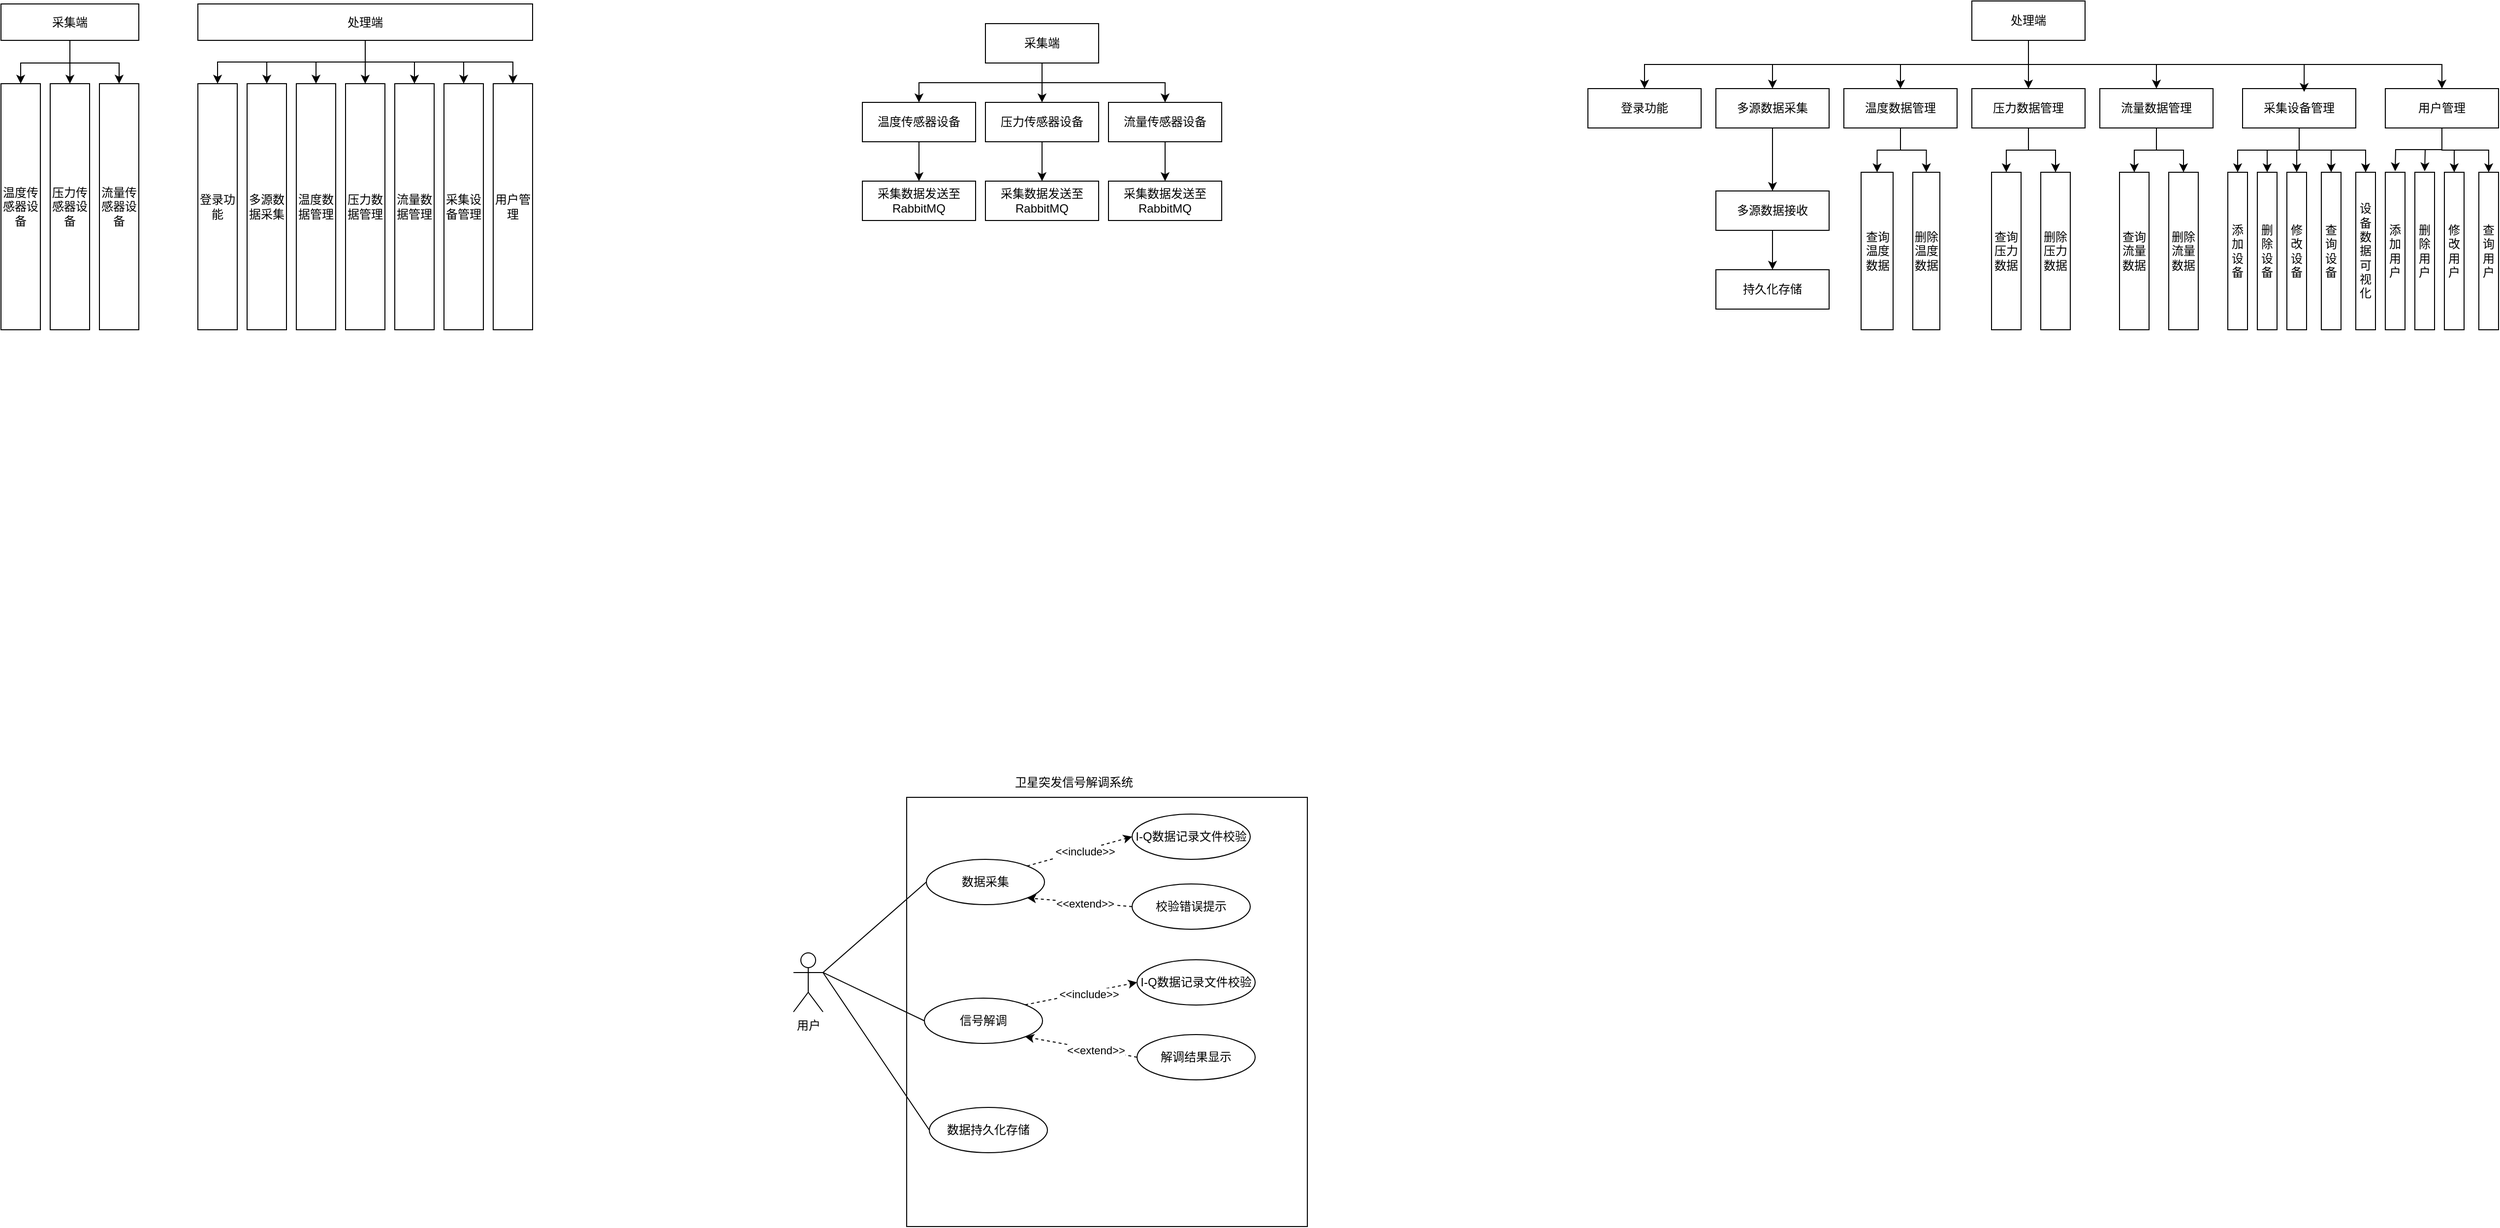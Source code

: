<mxfile version="26.3.0">
  <diagram name="第 1 页" id="yqkmy5sBXUVOjIypKYsF">
    <mxGraphModel dx="766" dy="620" grid="0" gridSize="10" guides="1" tooltips="1" connect="1" arrows="1" fold="1" page="1" pageScale="1" pageWidth="827" pageHeight="1169" math="0" shadow="0">
      <root>
        <mxCell id="0" />
        <mxCell id="1" parent="0" />
        <mxCell id="jaOJm7M-wQFjWifymBQV-4" value="" style="rounded=0;whiteSpace=wrap;html=1;" vertex="1" parent="1">
          <mxGeometry x="1000" y="1386" width="407" height="436" as="geometry" />
        </mxCell>
        <mxCell id="YVTTXJFYwQfTiN0i_-cF-1" value="登录功能" style="rounded=0;whiteSpace=wrap;html=1;" parent="1" vertex="1">
          <mxGeometry x="280" y="661" width="40" height="250" as="geometry" />
        </mxCell>
        <mxCell id="YVTTXJFYwQfTiN0i_-cF-2" value="多源数据采集" style="rounded=0;whiteSpace=wrap;html=1;" parent="1" vertex="1">
          <mxGeometry x="330" y="661" width="40" height="250" as="geometry" />
        </mxCell>
        <mxCell id="YVTTXJFYwQfTiN0i_-cF-3" value="温度数据管理" style="rounded=0;whiteSpace=wrap;html=1;" parent="1" vertex="1">
          <mxGeometry x="380" y="661" width="40" height="250" as="geometry" />
        </mxCell>
        <mxCell id="YVTTXJFYwQfTiN0i_-cF-4" value="压力数据管理" style="rounded=0;whiteSpace=wrap;html=1;" parent="1" vertex="1">
          <mxGeometry x="430" y="661" width="40" height="250" as="geometry" />
        </mxCell>
        <mxCell id="YVTTXJFYwQfTiN0i_-cF-5" value="流量数据管理" style="rounded=0;whiteSpace=wrap;html=1;" parent="1" vertex="1">
          <mxGeometry x="480" y="661" width="40" height="250" as="geometry" />
        </mxCell>
        <mxCell id="YVTTXJFYwQfTiN0i_-cF-6" value="采集设备管理" style="rounded=0;whiteSpace=wrap;html=1;" parent="1" vertex="1">
          <mxGeometry x="530" y="661" width="40" height="250" as="geometry" />
        </mxCell>
        <mxCell id="YVTTXJFYwQfTiN0i_-cF-7" value="用户管理" style="rounded=0;whiteSpace=wrap;html=1;" parent="1" vertex="1">
          <mxGeometry x="580" y="661" width="40" height="250" as="geometry" />
        </mxCell>
        <mxCell id="YVTTXJFYwQfTiN0i_-cF-8" value="温度传感器设备" style="rounded=0;whiteSpace=wrap;html=1;" parent="1" vertex="1">
          <mxGeometry x="80" y="661" width="40" height="250" as="geometry" />
        </mxCell>
        <mxCell id="YVTTXJFYwQfTiN0i_-cF-9" value="压力传感器设备" style="rounded=0;whiteSpace=wrap;html=1;" parent="1" vertex="1">
          <mxGeometry x="130" y="661" width="40" height="250" as="geometry" />
        </mxCell>
        <mxCell id="YVTTXJFYwQfTiN0i_-cF-10" value="流量传感器设备" style="rounded=0;whiteSpace=wrap;html=1;" parent="1" vertex="1">
          <mxGeometry x="180" y="661" width="40" height="250" as="geometry" />
        </mxCell>
        <mxCell id="YVTTXJFYwQfTiN0i_-cF-14" style="edgeStyle=orthogonalEdgeStyle;rounded=0;orthogonalLoop=1;jettySize=auto;html=1;exitX=0.5;exitY=1;exitDx=0;exitDy=0;entryX=0.5;entryY=0;entryDx=0;entryDy=0;" parent="1" source="YVTTXJFYwQfTiN0i_-cF-12" target="YVTTXJFYwQfTiN0i_-cF-8" edge="1">
          <mxGeometry relative="1" as="geometry">
            <Array as="points">
              <mxPoint x="150" y="640" />
              <mxPoint x="100" y="640" />
            </Array>
          </mxGeometry>
        </mxCell>
        <mxCell id="YVTTXJFYwQfTiN0i_-cF-15" style="edgeStyle=orthogonalEdgeStyle;rounded=0;orthogonalLoop=1;jettySize=auto;html=1;exitX=0.5;exitY=1;exitDx=0;exitDy=0;" parent="1" source="YVTTXJFYwQfTiN0i_-cF-12" target="YVTTXJFYwQfTiN0i_-cF-9" edge="1">
          <mxGeometry relative="1" as="geometry" />
        </mxCell>
        <mxCell id="YVTTXJFYwQfTiN0i_-cF-16" style="edgeStyle=orthogonalEdgeStyle;rounded=0;orthogonalLoop=1;jettySize=auto;html=1;exitX=0.5;exitY=1;exitDx=0;exitDy=0;" parent="1" source="YVTTXJFYwQfTiN0i_-cF-12" target="YVTTXJFYwQfTiN0i_-cF-10" edge="1">
          <mxGeometry relative="1" as="geometry">
            <Array as="points">
              <mxPoint x="150" y="640" />
              <mxPoint x="200" y="640" />
            </Array>
          </mxGeometry>
        </mxCell>
        <mxCell id="YVTTXJFYwQfTiN0i_-cF-12" value="采集端" style="rounded=0;whiteSpace=wrap;html=1;" parent="1" vertex="1">
          <mxGeometry x="80" y="580" width="140" height="37" as="geometry" />
        </mxCell>
        <mxCell id="YVTTXJFYwQfTiN0i_-cF-17" style="edgeStyle=orthogonalEdgeStyle;rounded=0;orthogonalLoop=1;jettySize=auto;html=1;exitX=0.5;exitY=1;exitDx=0;exitDy=0;entryX=0.5;entryY=0;entryDx=0;entryDy=0;" parent="1" source="YVTTXJFYwQfTiN0i_-cF-13" target="YVTTXJFYwQfTiN0i_-cF-1" edge="1">
          <mxGeometry relative="1" as="geometry" />
        </mxCell>
        <mxCell id="YVTTXJFYwQfTiN0i_-cF-18" style="edgeStyle=orthogonalEdgeStyle;rounded=0;orthogonalLoop=1;jettySize=auto;html=1;exitX=0.5;exitY=1;exitDx=0;exitDy=0;entryX=0.5;entryY=0;entryDx=0;entryDy=0;" parent="1" source="YVTTXJFYwQfTiN0i_-cF-13" target="YVTTXJFYwQfTiN0i_-cF-2" edge="1">
          <mxGeometry relative="1" as="geometry" />
        </mxCell>
        <mxCell id="YVTTXJFYwQfTiN0i_-cF-19" style="edgeStyle=orthogonalEdgeStyle;rounded=0;orthogonalLoop=1;jettySize=auto;html=1;exitX=0.5;exitY=1;exitDx=0;exitDy=0;entryX=0.5;entryY=0;entryDx=0;entryDy=0;" parent="1" source="YVTTXJFYwQfTiN0i_-cF-13" target="YVTTXJFYwQfTiN0i_-cF-3" edge="1">
          <mxGeometry relative="1" as="geometry" />
        </mxCell>
        <mxCell id="YVTTXJFYwQfTiN0i_-cF-20" style="edgeStyle=orthogonalEdgeStyle;rounded=0;orthogonalLoop=1;jettySize=auto;html=1;exitX=0.5;exitY=1;exitDx=0;exitDy=0;entryX=0.5;entryY=0;entryDx=0;entryDy=0;" parent="1" source="YVTTXJFYwQfTiN0i_-cF-13" target="YVTTXJFYwQfTiN0i_-cF-4" edge="1">
          <mxGeometry relative="1" as="geometry" />
        </mxCell>
        <mxCell id="YVTTXJFYwQfTiN0i_-cF-21" style="edgeStyle=orthogonalEdgeStyle;rounded=0;orthogonalLoop=1;jettySize=auto;html=1;exitX=0.5;exitY=1;exitDx=0;exitDy=0;entryX=0.5;entryY=0;entryDx=0;entryDy=0;" parent="1" source="YVTTXJFYwQfTiN0i_-cF-13" target="YVTTXJFYwQfTiN0i_-cF-5" edge="1">
          <mxGeometry relative="1" as="geometry" />
        </mxCell>
        <mxCell id="YVTTXJFYwQfTiN0i_-cF-22" style="edgeStyle=orthogonalEdgeStyle;rounded=0;orthogonalLoop=1;jettySize=auto;html=1;exitX=0.5;exitY=1;exitDx=0;exitDy=0;entryX=0.5;entryY=0;entryDx=0;entryDy=0;" parent="1" source="YVTTXJFYwQfTiN0i_-cF-13" target="YVTTXJFYwQfTiN0i_-cF-6" edge="1">
          <mxGeometry relative="1" as="geometry" />
        </mxCell>
        <mxCell id="YVTTXJFYwQfTiN0i_-cF-23" style="edgeStyle=orthogonalEdgeStyle;rounded=0;orthogonalLoop=1;jettySize=auto;html=1;exitX=0.5;exitY=1;exitDx=0;exitDy=0;entryX=0.5;entryY=0;entryDx=0;entryDy=0;" parent="1" source="YVTTXJFYwQfTiN0i_-cF-13" target="YVTTXJFYwQfTiN0i_-cF-7" edge="1">
          <mxGeometry relative="1" as="geometry" />
        </mxCell>
        <mxCell id="YVTTXJFYwQfTiN0i_-cF-13" value="处理端" style="rounded=0;whiteSpace=wrap;html=1;" parent="1" vertex="1">
          <mxGeometry x="280" y="580" width="340" height="37" as="geometry" />
        </mxCell>
        <mxCell id="YVTTXJFYwQfTiN0i_-cF-55" style="edgeStyle=orthogonalEdgeStyle;rounded=0;orthogonalLoop=1;jettySize=auto;html=1;exitX=0.5;exitY=1;exitDx=0;exitDy=0;entryX=0.5;entryY=0;entryDx=0;entryDy=0;" parent="1" source="YVTTXJFYwQfTiN0i_-cF-31" target="YVTTXJFYwQfTiN0i_-cF-49" edge="1">
          <mxGeometry relative="1" as="geometry" />
        </mxCell>
        <mxCell id="YVTTXJFYwQfTiN0i_-cF-31" value="温度传感器设备" style="rounded=0;whiteSpace=wrap;html=1;" parent="1" vertex="1">
          <mxGeometry x="955" y="680" width="115" height="40" as="geometry" />
        </mxCell>
        <mxCell id="YVTTXJFYwQfTiN0i_-cF-56" style="edgeStyle=orthogonalEdgeStyle;rounded=0;orthogonalLoop=1;jettySize=auto;html=1;exitX=0.5;exitY=1;exitDx=0;exitDy=0;entryX=0.5;entryY=0;entryDx=0;entryDy=0;" parent="1" source="YVTTXJFYwQfTiN0i_-cF-46" target="YVTTXJFYwQfTiN0i_-cF-50" edge="1">
          <mxGeometry relative="1" as="geometry" />
        </mxCell>
        <mxCell id="YVTTXJFYwQfTiN0i_-cF-46" value="压力传感器设备" style="rounded=0;whiteSpace=wrap;html=1;" parent="1" vertex="1">
          <mxGeometry x="1080" y="680" width="115" height="40" as="geometry" />
        </mxCell>
        <mxCell id="YVTTXJFYwQfTiN0i_-cF-57" style="edgeStyle=orthogonalEdgeStyle;rounded=0;orthogonalLoop=1;jettySize=auto;html=1;exitX=0.5;exitY=1;exitDx=0;exitDy=0;entryX=0.5;entryY=0;entryDx=0;entryDy=0;" parent="1" source="YVTTXJFYwQfTiN0i_-cF-47" target="YVTTXJFYwQfTiN0i_-cF-51" edge="1">
          <mxGeometry relative="1" as="geometry" />
        </mxCell>
        <mxCell id="YVTTXJFYwQfTiN0i_-cF-47" value="流量传感器设备" style="rounded=0;whiteSpace=wrap;html=1;" parent="1" vertex="1">
          <mxGeometry x="1205" y="680" width="115" height="40" as="geometry" />
        </mxCell>
        <mxCell id="YVTTXJFYwQfTiN0i_-cF-52" style="edgeStyle=orthogonalEdgeStyle;rounded=0;orthogonalLoop=1;jettySize=auto;html=1;exitX=0.5;exitY=1;exitDx=0;exitDy=0;entryX=0.5;entryY=0;entryDx=0;entryDy=0;" parent="1" source="YVTTXJFYwQfTiN0i_-cF-48" target="YVTTXJFYwQfTiN0i_-cF-46" edge="1">
          <mxGeometry relative="1" as="geometry" />
        </mxCell>
        <mxCell id="YVTTXJFYwQfTiN0i_-cF-53" style="edgeStyle=orthogonalEdgeStyle;rounded=0;orthogonalLoop=1;jettySize=auto;html=1;exitX=0.5;exitY=1;exitDx=0;exitDy=0;entryX=0.5;entryY=0;entryDx=0;entryDy=0;" parent="1" source="YVTTXJFYwQfTiN0i_-cF-48" target="YVTTXJFYwQfTiN0i_-cF-31" edge="1">
          <mxGeometry relative="1" as="geometry" />
        </mxCell>
        <mxCell id="YVTTXJFYwQfTiN0i_-cF-54" style="edgeStyle=orthogonalEdgeStyle;rounded=0;orthogonalLoop=1;jettySize=auto;html=1;exitX=0.5;exitY=1;exitDx=0;exitDy=0;entryX=0.5;entryY=0;entryDx=0;entryDy=0;" parent="1" source="YVTTXJFYwQfTiN0i_-cF-48" target="YVTTXJFYwQfTiN0i_-cF-47" edge="1">
          <mxGeometry relative="1" as="geometry" />
        </mxCell>
        <mxCell id="YVTTXJFYwQfTiN0i_-cF-48" value="采集端" style="rounded=0;whiteSpace=wrap;html=1;" parent="1" vertex="1">
          <mxGeometry x="1080" y="600" width="115" height="40" as="geometry" />
        </mxCell>
        <mxCell id="YVTTXJFYwQfTiN0i_-cF-49" value="采集数据发送至RabbitMQ" style="rounded=0;whiteSpace=wrap;html=1;" parent="1" vertex="1">
          <mxGeometry x="955" y="760" width="115" height="40" as="geometry" />
        </mxCell>
        <mxCell id="YVTTXJFYwQfTiN0i_-cF-50" value="采集数据发送至RabbitMQ" style="rounded=0;whiteSpace=wrap;html=1;" parent="1" vertex="1">
          <mxGeometry x="1080" y="760" width="115" height="40" as="geometry" />
        </mxCell>
        <mxCell id="YVTTXJFYwQfTiN0i_-cF-51" value="采集数据发送至RabbitMQ" style="rounded=0;whiteSpace=wrap;html=1;" parent="1" vertex="1">
          <mxGeometry x="1205" y="760" width="115" height="40" as="geometry" />
        </mxCell>
        <mxCell id="YVTTXJFYwQfTiN0i_-cF-91" style="edgeStyle=orthogonalEdgeStyle;rounded=0;orthogonalLoop=1;jettySize=auto;html=1;exitX=0.5;exitY=1;exitDx=0;exitDy=0;entryX=0.5;entryY=0;entryDx=0;entryDy=0;" parent="1" source="YVTTXJFYwQfTiN0i_-cF-58" target="YVTTXJFYwQfTiN0i_-cF-60" edge="1">
          <mxGeometry relative="1" as="geometry" />
        </mxCell>
        <mxCell id="YVTTXJFYwQfTiN0i_-cF-92" style="edgeStyle=orthogonalEdgeStyle;rounded=0;orthogonalLoop=1;jettySize=auto;html=1;exitX=0.5;exitY=1;exitDx=0;exitDy=0;entryX=0.5;entryY=0;entryDx=0;entryDy=0;" parent="1" source="YVTTXJFYwQfTiN0i_-cF-58" target="YVTTXJFYwQfTiN0i_-cF-59" edge="1">
          <mxGeometry relative="1" as="geometry" />
        </mxCell>
        <mxCell id="YVTTXJFYwQfTiN0i_-cF-93" style="edgeStyle=orthogonalEdgeStyle;rounded=0;orthogonalLoop=1;jettySize=auto;html=1;exitX=0.5;exitY=1;exitDx=0;exitDy=0;entryX=0.5;entryY=0;entryDx=0;entryDy=0;" parent="1" source="YVTTXJFYwQfTiN0i_-cF-58" target="YVTTXJFYwQfTiN0i_-cF-61" edge="1">
          <mxGeometry relative="1" as="geometry" />
        </mxCell>
        <mxCell id="YVTTXJFYwQfTiN0i_-cF-94" style="edgeStyle=orthogonalEdgeStyle;rounded=0;orthogonalLoop=1;jettySize=auto;html=1;exitX=0.5;exitY=1;exitDx=0;exitDy=0;entryX=0.5;entryY=0;entryDx=0;entryDy=0;" parent="1" source="YVTTXJFYwQfTiN0i_-cF-58" target="YVTTXJFYwQfTiN0i_-cF-62" edge="1">
          <mxGeometry relative="1" as="geometry" />
        </mxCell>
        <mxCell id="YVTTXJFYwQfTiN0i_-cF-95" style="edgeStyle=orthogonalEdgeStyle;rounded=0;orthogonalLoop=1;jettySize=auto;html=1;exitX=0.5;exitY=1;exitDx=0;exitDy=0;entryX=0.5;entryY=0;entryDx=0;entryDy=0;" parent="1" source="YVTTXJFYwQfTiN0i_-cF-58" target="YVTTXJFYwQfTiN0i_-cF-63" edge="1">
          <mxGeometry relative="1" as="geometry" />
        </mxCell>
        <mxCell id="YVTTXJFYwQfTiN0i_-cF-97" style="edgeStyle=orthogonalEdgeStyle;rounded=0;orthogonalLoop=1;jettySize=auto;html=1;exitX=0.5;exitY=1;exitDx=0;exitDy=0;entryX=0.5;entryY=0;entryDx=0;entryDy=0;" parent="1" source="YVTTXJFYwQfTiN0i_-cF-58" target="YVTTXJFYwQfTiN0i_-cF-65" edge="1">
          <mxGeometry relative="1" as="geometry" />
        </mxCell>
        <mxCell id="YVTTXJFYwQfTiN0i_-cF-58" value="处理端" style="rounded=0;whiteSpace=wrap;html=1;" parent="1" vertex="1">
          <mxGeometry x="2082" y="577" width="115" height="40" as="geometry" />
        </mxCell>
        <mxCell id="YVTTXJFYwQfTiN0i_-cF-59" value="登录功能" style="rounded=0;whiteSpace=wrap;html=1;" parent="1" vertex="1">
          <mxGeometry x="1692" y="666" width="115" height="40" as="geometry" />
        </mxCell>
        <mxCell id="YVTTXJFYwQfTiN0i_-cF-98" style="edgeStyle=orthogonalEdgeStyle;rounded=0;orthogonalLoop=1;jettySize=auto;html=1;exitX=0.5;exitY=1;exitDx=0;exitDy=0;" parent="1" source="YVTTXJFYwQfTiN0i_-cF-60" target="YVTTXJFYwQfTiN0i_-cF-88" edge="1">
          <mxGeometry relative="1" as="geometry" />
        </mxCell>
        <mxCell id="YVTTXJFYwQfTiN0i_-cF-60" value="多源数据采集" style="rounded=0;whiteSpace=wrap;html=1;" parent="1" vertex="1">
          <mxGeometry x="1822" y="666" width="115" height="40" as="geometry" />
        </mxCell>
        <mxCell id="YVTTXJFYwQfTiN0i_-cF-100" style="edgeStyle=orthogonalEdgeStyle;rounded=0;orthogonalLoop=1;jettySize=auto;html=1;exitX=0.5;exitY=1;exitDx=0;exitDy=0;entryX=0.5;entryY=0;entryDx=0;entryDy=0;" parent="1" source="YVTTXJFYwQfTiN0i_-cF-61" target="YVTTXJFYwQfTiN0i_-cF-84" edge="1">
          <mxGeometry relative="1" as="geometry" />
        </mxCell>
        <mxCell id="YVTTXJFYwQfTiN0i_-cF-101" style="edgeStyle=orthogonalEdgeStyle;rounded=0;orthogonalLoop=1;jettySize=auto;html=1;exitX=0.5;exitY=1;exitDx=0;exitDy=0;entryX=0.5;entryY=0;entryDx=0;entryDy=0;" parent="1" source="YVTTXJFYwQfTiN0i_-cF-61" target="YVTTXJFYwQfTiN0i_-cF-85" edge="1">
          <mxGeometry relative="1" as="geometry" />
        </mxCell>
        <mxCell id="YVTTXJFYwQfTiN0i_-cF-61" value="温度数据管理" style="rounded=0;whiteSpace=wrap;html=1;" parent="1" vertex="1">
          <mxGeometry x="1952" y="666" width="115" height="40" as="geometry" />
        </mxCell>
        <mxCell id="YVTTXJFYwQfTiN0i_-cF-102" style="edgeStyle=orthogonalEdgeStyle;rounded=0;orthogonalLoop=1;jettySize=auto;html=1;exitX=0.5;exitY=1;exitDx=0;exitDy=0;entryX=0.5;entryY=0;entryDx=0;entryDy=0;" parent="1" source="YVTTXJFYwQfTiN0i_-cF-62" target="YVTTXJFYwQfTiN0i_-cF-82" edge="1">
          <mxGeometry relative="1" as="geometry" />
        </mxCell>
        <mxCell id="YVTTXJFYwQfTiN0i_-cF-103" style="edgeStyle=orthogonalEdgeStyle;rounded=0;orthogonalLoop=1;jettySize=auto;html=1;exitX=0.5;exitY=1;exitDx=0;exitDy=0;entryX=0.5;entryY=0;entryDx=0;entryDy=0;" parent="1" source="YVTTXJFYwQfTiN0i_-cF-62" target="YVTTXJFYwQfTiN0i_-cF-83" edge="1">
          <mxGeometry relative="1" as="geometry" />
        </mxCell>
        <mxCell id="YVTTXJFYwQfTiN0i_-cF-62" value="压力数据管理" style="rounded=0;whiteSpace=wrap;html=1;" parent="1" vertex="1">
          <mxGeometry x="2082" y="666" width="115" height="40" as="geometry" />
        </mxCell>
        <mxCell id="YVTTXJFYwQfTiN0i_-cF-104" style="edgeStyle=orthogonalEdgeStyle;rounded=0;orthogonalLoop=1;jettySize=auto;html=1;exitX=0.5;exitY=1;exitDx=0;exitDy=0;entryX=0.5;entryY=0;entryDx=0;entryDy=0;" parent="1" source="YVTTXJFYwQfTiN0i_-cF-63" target="YVTTXJFYwQfTiN0i_-cF-80" edge="1">
          <mxGeometry relative="1" as="geometry" />
        </mxCell>
        <mxCell id="YVTTXJFYwQfTiN0i_-cF-105" style="edgeStyle=orthogonalEdgeStyle;rounded=0;orthogonalLoop=1;jettySize=auto;html=1;exitX=0.5;exitY=1;exitDx=0;exitDy=0;entryX=0.5;entryY=0;entryDx=0;entryDy=0;" parent="1" source="YVTTXJFYwQfTiN0i_-cF-63" target="YVTTXJFYwQfTiN0i_-cF-81" edge="1">
          <mxGeometry relative="1" as="geometry" />
        </mxCell>
        <mxCell id="YVTTXJFYwQfTiN0i_-cF-63" value="流量数据管理" style="rounded=0;whiteSpace=wrap;html=1;" parent="1" vertex="1">
          <mxGeometry x="2212" y="666" width="115" height="40" as="geometry" />
        </mxCell>
        <mxCell id="YVTTXJFYwQfTiN0i_-cF-106" style="edgeStyle=orthogonalEdgeStyle;rounded=0;orthogonalLoop=1;jettySize=auto;html=1;exitX=0.5;exitY=1;exitDx=0;exitDy=0;entryX=0.5;entryY=0;entryDx=0;entryDy=0;" parent="1" source="YVTTXJFYwQfTiN0i_-cF-64" target="YVTTXJFYwQfTiN0i_-cF-75" edge="1">
          <mxGeometry relative="1" as="geometry" />
        </mxCell>
        <mxCell id="YVTTXJFYwQfTiN0i_-cF-107" style="edgeStyle=orthogonalEdgeStyle;rounded=0;orthogonalLoop=1;jettySize=auto;html=1;exitX=0.5;exitY=1;exitDx=0;exitDy=0;entryX=0.5;entryY=0;entryDx=0;entryDy=0;" parent="1" source="YVTTXJFYwQfTiN0i_-cF-64" target="YVTTXJFYwQfTiN0i_-cF-76" edge="1">
          <mxGeometry relative="1" as="geometry" />
        </mxCell>
        <mxCell id="YVTTXJFYwQfTiN0i_-cF-108" style="edgeStyle=orthogonalEdgeStyle;rounded=0;orthogonalLoop=1;jettySize=auto;html=1;exitX=0.5;exitY=1;exitDx=0;exitDy=0;entryX=0.5;entryY=0;entryDx=0;entryDy=0;" parent="1" source="YVTTXJFYwQfTiN0i_-cF-64" target="YVTTXJFYwQfTiN0i_-cF-77" edge="1">
          <mxGeometry relative="1" as="geometry" />
        </mxCell>
        <mxCell id="YVTTXJFYwQfTiN0i_-cF-109" style="edgeStyle=orthogonalEdgeStyle;rounded=0;orthogonalLoop=1;jettySize=auto;html=1;exitX=0.5;exitY=1;exitDx=0;exitDy=0;entryX=0.5;entryY=0;entryDx=0;entryDy=0;" parent="1" source="YVTTXJFYwQfTiN0i_-cF-64" target="YVTTXJFYwQfTiN0i_-cF-78" edge="1">
          <mxGeometry relative="1" as="geometry" />
        </mxCell>
        <mxCell id="YVTTXJFYwQfTiN0i_-cF-110" style="edgeStyle=orthogonalEdgeStyle;rounded=0;orthogonalLoop=1;jettySize=auto;html=1;exitX=0.5;exitY=1;exitDx=0;exitDy=0;" parent="1" source="YVTTXJFYwQfTiN0i_-cF-64" target="YVTTXJFYwQfTiN0i_-cF-79" edge="1">
          <mxGeometry relative="1" as="geometry" />
        </mxCell>
        <mxCell id="YVTTXJFYwQfTiN0i_-cF-64" value="采集设备管理" style="rounded=0;whiteSpace=wrap;html=1;" parent="1" vertex="1">
          <mxGeometry x="2357" y="666" width="115" height="40" as="geometry" />
        </mxCell>
        <mxCell id="YVTTXJFYwQfTiN0i_-cF-111" style="edgeStyle=orthogonalEdgeStyle;rounded=0;orthogonalLoop=1;jettySize=auto;html=1;exitX=0.5;exitY=1;exitDx=0;exitDy=0;" parent="1" source="YVTTXJFYwQfTiN0i_-cF-65" edge="1">
          <mxGeometry relative="1" as="geometry">
            <mxPoint x="2512" y="750" as="targetPoint" />
          </mxGeometry>
        </mxCell>
        <mxCell id="YVTTXJFYwQfTiN0i_-cF-112" style="edgeStyle=orthogonalEdgeStyle;rounded=0;orthogonalLoop=1;jettySize=auto;html=1;exitX=0.5;exitY=1;exitDx=0;exitDy=0;" parent="1" source="YVTTXJFYwQfTiN0i_-cF-65" edge="1">
          <mxGeometry relative="1" as="geometry">
            <mxPoint x="2542" y="750" as="targetPoint" />
          </mxGeometry>
        </mxCell>
        <mxCell id="YVTTXJFYwQfTiN0i_-cF-113" style="edgeStyle=orthogonalEdgeStyle;rounded=0;orthogonalLoop=1;jettySize=auto;html=1;exitX=0.5;exitY=1;exitDx=0;exitDy=0;entryX=0.5;entryY=0;entryDx=0;entryDy=0;" parent="1" source="YVTTXJFYwQfTiN0i_-cF-65" target="YVTTXJFYwQfTiN0i_-cF-69" edge="1">
          <mxGeometry relative="1" as="geometry" />
        </mxCell>
        <mxCell id="YVTTXJFYwQfTiN0i_-cF-114" style="edgeStyle=orthogonalEdgeStyle;rounded=0;orthogonalLoop=1;jettySize=auto;html=1;exitX=0.5;exitY=1;exitDx=0;exitDy=0;entryX=0.5;entryY=0;entryDx=0;entryDy=0;" parent="1" source="YVTTXJFYwQfTiN0i_-cF-65" target="YVTTXJFYwQfTiN0i_-cF-70" edge="1">
          <mxGeometry relative="1" as="geometry" />
        </mxCell>
        <mxCell id="YVTTXJFYwQfTiN0i_-cF-65" value="用户管理" style="rounded=0;whiteSpace=wrap;html=1;" parent="1" vertex="1">
          <mxGeometry x="2502" y="666" width="115" height="40" as="geometry" />
        </mxCell>
        <mxCell id="YVTTXJFYwQfTiN0i_-cF-67" value="添加用户" style="rounded=0;whiteSpace=wrap;html=1;" parent="1" vertex="1">
          <mxGeometry x="2502" y="751" width="20" height="160" as="geometry" />
        </mxCell>
        <mxCell id="YVTTXJFYwQfTiN0i_-cF-68" value="删除用户" style="rounded=0;whiteSpace=wrap;html=1;" parent="1" vertex="1">
          <mxGeometry x="2532" y="751" width="20" height="160" as="geometry" />
        </mxCell>
        <mxCell id="YVTTXJFYwQfTiN0i_-cF-69" value="修改用户" style="rounded=0;whiteSpace=wrap;html=1;" parent="1" vertex="1">
          <mxGeometry x="2562" y="751" width="20" height="160" as="geometry" />
        </mxCell>
        <mxCell id="YVTTXJFYwQfTiN0i_-cF-70" value="查询用户" style="rounded=0;whiteSpace=wrap;html=1;" parent="1" vertex="1">
          <mxGeometry x="2597" y="751" width="20" height="160" as="geometry" />
        </mxCell>
        <mxCell id="YVTTXJFYwQfTiN0i_-cF-75" value="添加设备" style="rounded=0;whiteSpace=wrap;html=1;" parent="1" vertex="1">
          <mxGeometry x="2342" y="751" width="20" height="160" as="geometry" />
        </mxCell>
        <mxCell id="YVTTXJFYwQfTiN0i_-cF-76" value="删除设备" style="rounded=0;whiteSpace=wrap;html=1;" parent="1" vertex="1">
          <mxGeometry x="2372" y="751" width="20" height="160" as="geometry" />
        </mxCell>
        <mxCell id="YVTTXJFYwQfTiN0i_-cF-77" value="修改设备" style="rounded=0;whiteSpace=wrap;html=1;" parent="1" vertex="1">
          <mxGeometry x="2402" y="751" width="20" height="160" as="geometry" />
        </mxCell>
        <mxCell id="YVTTXJFYwQfTiN0i_-cF-78" value="查询设备" style="rounded=0;whiteSpace=wrap;html=1;" parent="1" vertex="1">
          <mxGeometry x="2437" y="751" width="20" height="160" as="geometry" />
        </mxCell>
        <mxCell id="YVTTXJFYwQfTiN0i_-cF-79" value="设备数据可视化" style="rounded=0;whiteSpace=wrap;html=1;" parent="1" vertex="1">
          <mxGeometry x="2472" y="751" width="20" height="160" as="geometry" />
        </mxCell>
        <mxCell id="YVTTXJFYwQfTiN0i_-cF-80" value="查询流量数据" style="rounded=0;whiteSpace=wrap;html=1;" parent="1" vertex="1">
          <mxGeometry x="2232" y="751" width="30" height="160" as="geometry" />
        </mxCell>
        <mxCell id="YVTTXJFYwQfTiN0i_-cF-81" value="删除流量数据" style="rounded=0;whiteSpace=wrap;html=1;" parent="1" vertex="1">
          <mxGeometry x="2282" y="751" width="30" height="160" as="geometry" />
        </mxCell>
        <mxCell id="YVTTXJFYwQfTiN0i_-cF-82" value="查询压力数据" style="rounded=0;whiteSpace=wrap;html=1;" parent="1" vertex="1">
          <mxGeometry x="2102" y="751" width="30" height="160" as="geometry" />
        </mxCell>
        <mxCell id="YVTTXJFYwQfTiN0i_-cF-83" value="删除压力数据" style="rounded=0;whiteSpace=wrap;html=1;" parent="1" vertex="1">
          <mxGeometry x="2152" y="751" width="30" height="160" as="geometry" />
        </mxCell>
        <mxCell id="YVTTXJFYwQfTiN0i_-cF-84" value="查询温度数据" style="rounded=0;whiteSpace=wrap;html=1;" parent="1" vertex="1">
          <mxGeometry x="1969.5" y="751" width="32.5" height="160" as="geometry" />
        </mxCell>
        <mxCell id="YVTTXJFYwQfTiN0i_-cF-85" value="删除温度数据" style="rounded=0;whiteSpace=wrap;html=1;" parent="1" vertex="1">
          <mxGeometry x="2022" y="751" width="27.5" height="160" as="geometry" />
        </mxCell>
        <mxCell id="YVTTXJFYwQfTiN0i_-cF-99" style="edgeStyle=orthogonalEdgeStyle;rounded=0;orthogonalLoop=1;jettySize=auto;html=1;exitX=0.5;exitY=1;exitDx=0;exitDy=0;entryX=0.5;entryY=0;entryDx=0;entryDy=0;" parent="1" source="YVTTXJFYwQfTiN0i_-cF-88" target="YVTTXJFYwQfTiN0i_-cF-89" edge="1">
          <mxGeometry relative="1" as="geometry" />
        </mxCell>
        <mxCell id="YVTTXJFYwQfTiN0i_-cF-88" value="多源数据接收" style="rounded=0;whiteSpace=wrap;html=1;" parent="1" vertex="1">
          <mxGeometry x="1822" y="770" width="115" height="40" as="geometry" />
        </mxCell>
        <mxCell id="YVTTXJFYwQfTiN0i_-cF-89" value="持久化存储" style="rounded=0;whiteSpace=wrap;html=1;" parent="1" vertex="1">
          <mxGeometry x="1822" y="850" width="115" height="40" as="geometry" />
        </mxCell>
        <mxCell id="YVTTXJFYwQfTiN0i_-cF-96" style="edgeStyle=orthogonalEdgeStyle;rounded=0;orthogonalLoop=1;jettySize=auto;html=1;exitX=0.5;exitY=1;exitDx=0;exitDy=0;entryX=0.544;entryY=0.085;entryDx=0;entryDy=0;entryPerimeter=0;" parent="1" source="YVTTXJFYwQfTiN0i_-cF-58" target="YVTTXJFYwQfTiN0i_-cF-64" edge="1">
          <mxGeometry relative="1" as="geometry" />
        </mxCell>
        <mxCell id="jaOJm7M-wQFjWifymBQV-11" style="rounded=0;orthogonalLoop=1;jettySize=auto;html=1;exitX=1;exitY=0.333;exitDx=0;exitDy=0;exitPerimeter=0;entryX=0;entryY=0.5;entryDx=0;entryDy=0;endArrow=none;startFill=0;" edge="1" parent="1" source="jaOJm7M-wQFjWifymBQV-2" target="jaOJm7M-wQFjWifymBQV-5">
          <mxGeometry relative="1" as="geometry" />
        </mxCell>
        <mxCell id="jaOJm7M-wQFjWifymBQV-12" style="rounded=0;orthogonalLoop=1;jettySize=auto;html=1;exitX=1;exitY=0.333;exitDx=0;exitDy=0;exitPerimeter=0;entryX=0;entryY=0.5;entryDx=0;entryDy=0;endArrow=none;startFill=0;" edge="1" parent="1" source="jaOJm7M-wQFjWifymBQV-2" target="jaOJm7M-wQFjWifymBQV-7">
          <mxGeometry relative="1" as="geometry" />
        </mxCell>
        <mxCell id="jaOJm7M-wQFjWifymBQV-13" style="rounded=0;orthogonalLoop=1;jettySize=auto;html=1;exitX=1;exitY=0.333;exitDx=0;exitDy=0;exitPerimeter=0;entryX=0;entryY=0.5;entryDx=0;entryDy=0;endArrow=none;startFill=0;" edge="1" parent="1" source="jaOJm7M-wQFjWifymBQV-2" target="jaOJm7M-wQFjWifymBQV-8">
          <mxGeometry relative="1" as="geometry" />
        </mxCell>
        <mxCell id="jaOJm7M-wQFjWifymBQV-2" value="用户" style="shape=umlActor;verticalLabelPosition=bottom;verticalAlign=top;html=1;outlineConnect=0;" vertex="1" parent="1">
          <mxGeometry x="885" y="1544" width="30" height="60" as="geometry" />
        </mxCell>
        <mxCell id="jaOJm7M-wQFjWifymBQV-14" style="rounded=0;orthogonalLoop=1;jettySize=auto;html=1;exitX=1;exitY=0;exitDx=0;exitDy=0;entryX=0;entryY=0.5;entryDx=0;entryDy=0;dashed=1;" edge="1" parent="1" source="jaOJm7M-wQFjWifymBQV-5" target="jaOJm7M-wQFjWifymBQV-9">
          <mxGeometry relative="1" as="geometry" />
        </mxCell>
        <mxCell id="jaOJm7M-wQFjWifymBQV-17" value="&amp;lt;&amp;lt;include&amp;gt;&amp;gt;" style="edgeLabel;html=1;align=center;verticalAlign=middle;resizable=0;points=[];" vertex="1" connectable="0" parent="jaOJm7M-wQFjWifymBQV-14">
          <mxGeometry x="0.083" y="-1" relative="1" as="geometry">
            <mxPoint as="offset" />
          </mxGeometry>
        </mxCell>
        <mxCell id="jaOJm7M-wQFjWifymBQV-5" value="数据采集" style="ellipse;whiteSpace=wrap;html=1;" vertex="1" parent="1">
          <mxGeometry x="1020" y="1449" width="120" height="46" as="geometry" />
        </mxCell>
        <mxCell id="jaOJm7M-wQFjWifymBQV-6" value="卫星突发信号解调系统" style="text;html=1;align=center;verticalAlign=middle;whiteSpace=wrap;rounded=0;" vertex="1" parent="1">
          <mxGeometry x="1001" y="1356" width="338" height="30" as="geometry" />
        </mxCell>
        <mxCell id="jaOJm7M-wQFjWifymBQV-22" style="rounded=0;orthogonalLoop=1;jettySize=auto;html=1;exitX=1;exitY=0;exitDx=0;exitDy=0;entryX=0;entryY=0.5;entryDx=0;entryDy=0;dashed=1;" edge="1" parent="1" source="jaOJm7M-wQFjWifymBQV-7" target="jaOJm7M-wQFjWifymBQV-20">
          <mxGeometry relative="1" as="geometry" />
        </mxCell>
        <mxCell id="jaOJm7M-wQFjWifymBQV-26" value="&amp;lt;&amp;lt;include&amp;gt;&amp;gt;" style="edgeLabel;html=1;align=center;verticalAlign=middle;resizable=0;points=[];" vertex="1" connectable="0" parent="jaOJm7M-wQFjWifymBQV-22">
          <mxGeometry x="0.124" y="-2" relative="1" as="geometry">
            <mxPoint as="offset" />
          </mxGeometry>
        </mxCell>
        <mxCell id="jaOJm7M-wQFjWifymBQV-7" value="信号解调" style="ellipse;whiteSpace=wrap;html=1;" vertex="1" parent="1">
          <mxGeometry x="1018" y="1590" width="120" height="46" as="geometry" />
        </mxCell>
        <mxCell id="jaOJm7M-wQFjWifymBQV-8" value="数据持久化存储" style="ellipse;whiteSpace=wrap;html=1;" vertex="1" parent="1">
          <mxGeometry x="1023" y="1701" width="120" height="46" as="geometry" />
        </mxCell>
        <mxCell id="jaOJm7M-wQFjWifymBQV-9" value="I-Q数据记录文件校验" style="ellipse;whiteSpace=wrap;html=1;" vertex="1" parent="1">
          <mxGeometry x="1229" y="1403" width="120" height="46" as="geometry" />
        </mxCell>
        <mxCell id="jaOJm7M-wQFjWifymBQV-18" style="rounded=0;orthogonalLoop=1;jettySize=auto;html=1;exitX=0;exitY=0.5;exitDx=0;exitDy=0;entryX=1;entryY=1;entryDx=0;entryDy=0;dashed=1;" edge="1" parent="1" source="jaOJm7M-wQFjWifymBQV-10" target="jaOJm7M-wQFjWifymBQV-5">
          <mxGeometry relative="1" as="geometry" />
        </mxCell>
        <mxCell id="jaOJm7M-wQFjWifymBQV-19" value="&amp;lt;&amp;lt;extend&amp;gt;&amp;gt;" style="edgeLabel;html=1;align=center;verticalAlign=middle;resizable=0;points=[];" vertex="1" connectable="0" parent="jaOJm7M-wQFjWifymBQV-18">
          <mxGeometry x="-0.091" y="1" relative="1" as="geometry">
            <mxPoint as="offset" />
          </mxGeometry>
        </mxCell>
        <mxCell id="jaOJm7M-wQFjWifymBQV-10" value="校验错误提示" style="ellipse;whiteSpace=wrap;html=1;" vertex="1" parent="1">
          <mxGeometry x="1229" y="1474" width="120" height="46" as="geometry" />
        </mxCell>
        <mxCell id="jaOJm7M-wQFjWifymBQV-20" value="I-Q数据记录文件校验" style="ellipse;whiteSpace=wrap;html=1;" vertex="1" parent="1">
          <mxGeometry x="1234" y="1551" width="120" height="46" as="geometry" />
        </mxCell>
        <mxCell id="jaOJm7M-wQFjWifymBQV-23" style="rounded=0;orthogonalLoop=1;jettySize=auto;html=1;exitX=0;exitY=0.5;exitDx=0;exitDy=0;entryX=1;entryY=1;entryDx=0;entryDy=0;dashed=1;" edge="1" parent="1" source="jaOJm7M-wQFjWifymBQV-21" target="jaOJm7M-wQFjWifymBQV-7">
          <mxGeometry relative="1" as="geometry" />
        </mxCell>
        <mxCell id="jaOJm7M-wQFjWifymBQV-27" value="&amp;lt;&amp;lt;extend&amp;gt;&amp;gt;" style="edgeLabel;html=1;align=center;verticalAlign=middle;resizable=0;points=[];" vertex="1" connectable="0" parent="jaOJm7M-wQFjWifymBQV-23">
          <mxGeometry x="-0.264" relative="1" as="geometry">
            <mxPoint as="offset" />
          </mxGeometry>
        </mxCell>
        <mxCell id="jaOJm7M-wQFjWifymBQV-21" value="解调结果显示" style="ellipse;whiteSpace=wrap;html=1;" vertex="1" parent="1">
          <mxGeometry x="1234" y="1627" width="120" height="46" as="geometry" />
        </mxCell>
      </root>
    </mxGraphModel>
  </diagram>
</mxfile>
